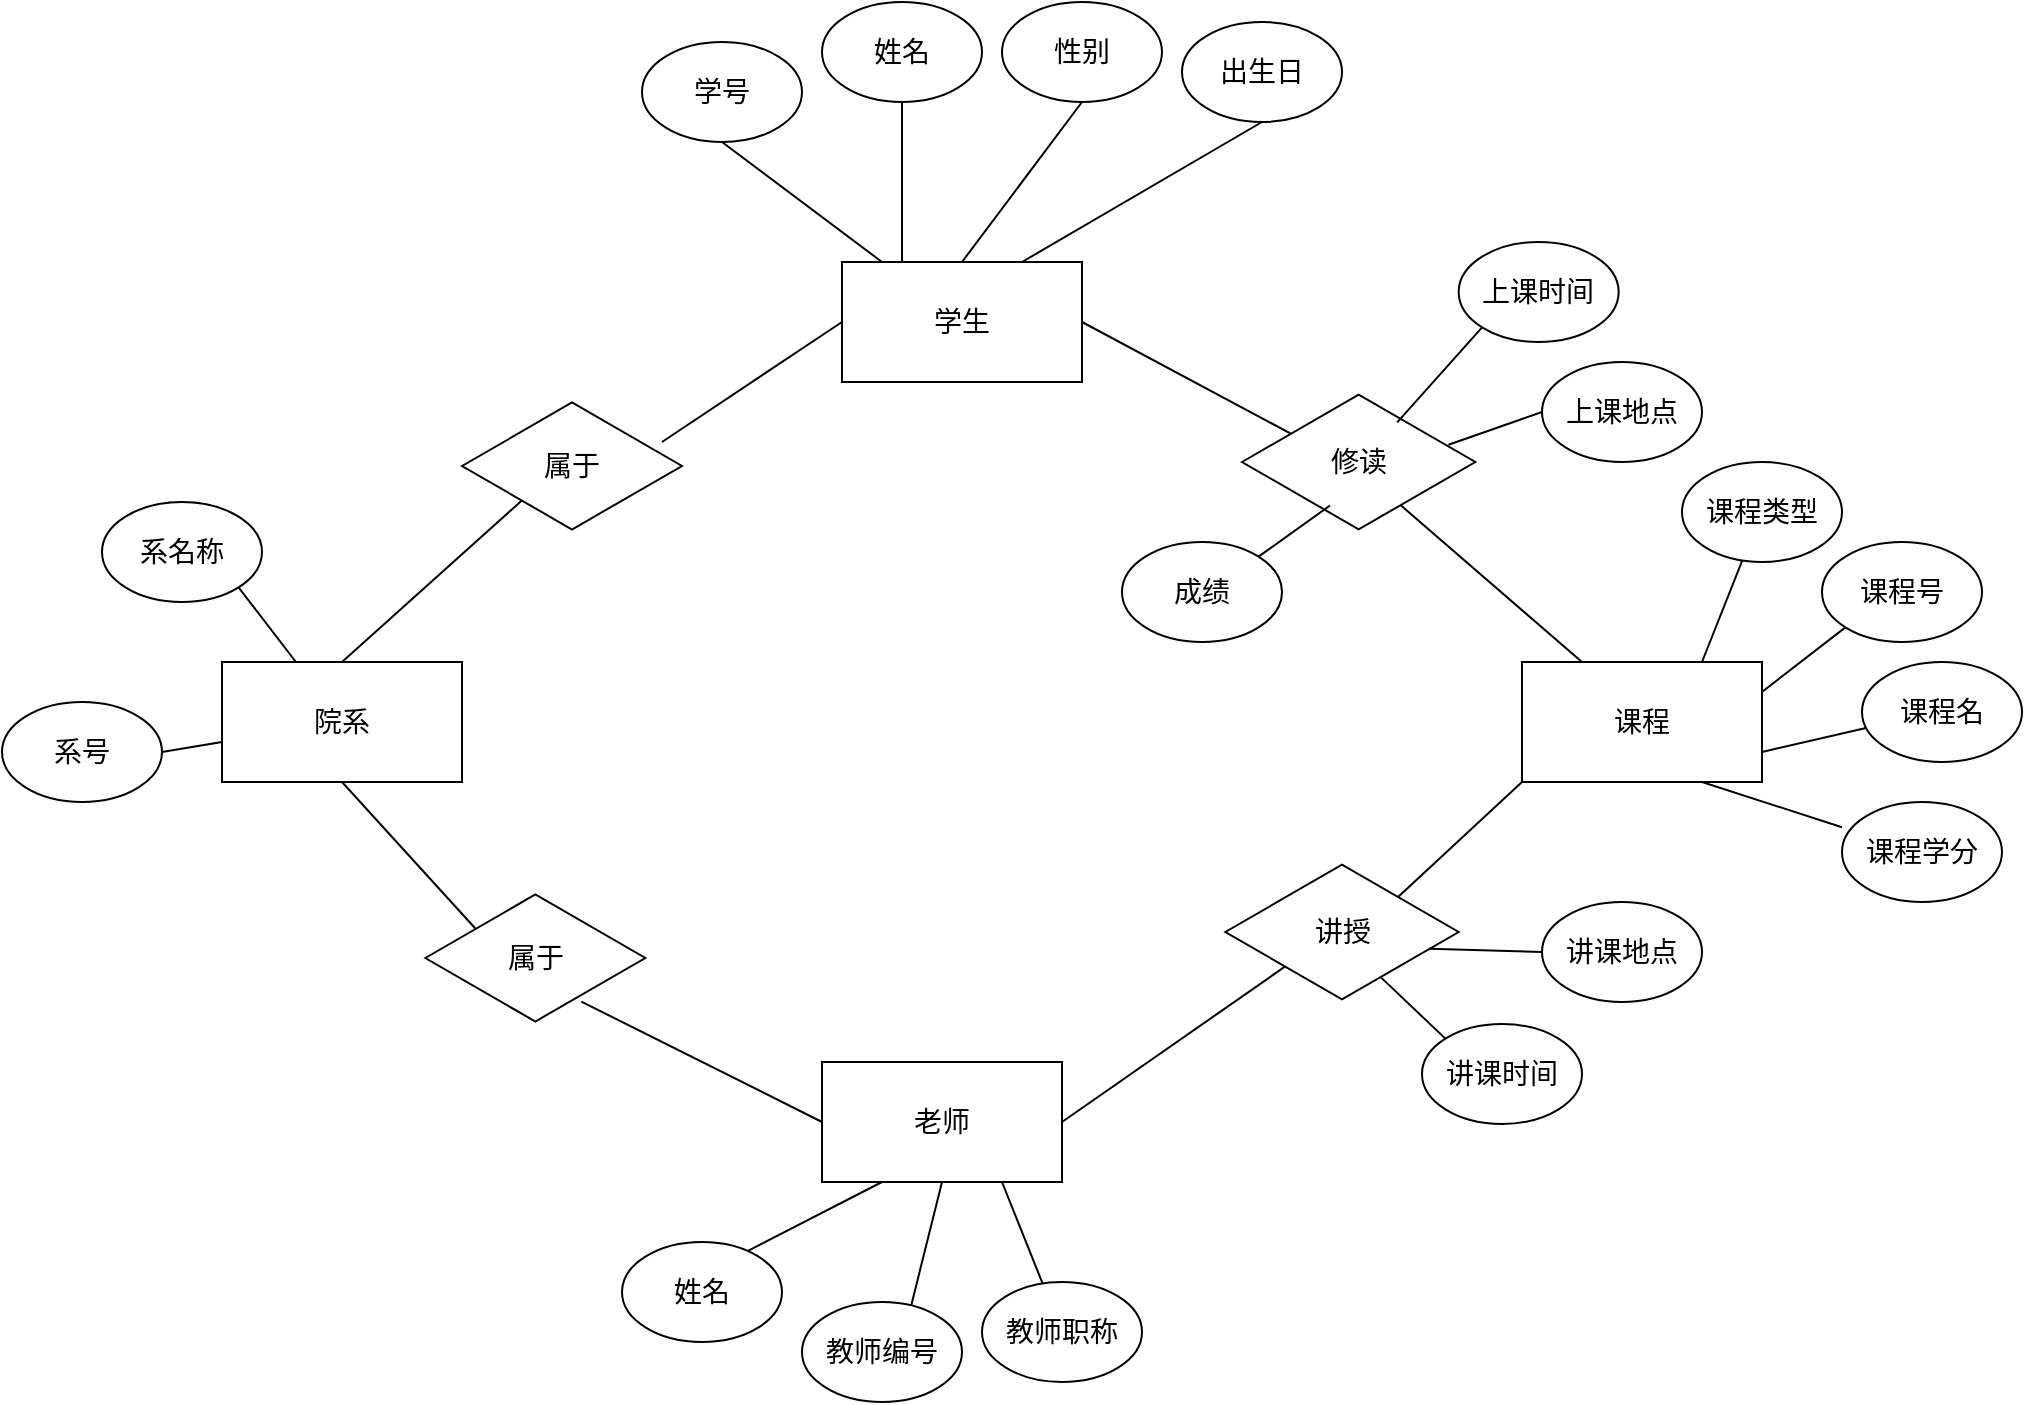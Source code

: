 <mxfile version="20.4.1" type="github">
  <diagram name="Page-1" id="ad52d381-51e7-2e0d-a935-2d0ddd2fd229">
    <mxGraphModel dx="2138" dy="585" grid="1" gridSize="10" guides="1" tooltips="1" connect="1" arrows="1" fold="1" page="1" pageScale="1" pageWidth="1100" pageHeight="850" background="none" math="0" shadow="0">
      <root>
        <mxCell id="0" />
        <mxCell id="1" parent="0" />
        <mxCell id="iJ-Tl1f5SFo22p0w_H0z-20" style="orthogonalLoop=1;jettySize=auto;html=1;exitX=0;exitY=0.5;exitDx=0;exitDy=0;entryX=0.909;entryY=0.318;entryDx=0;entryDy=0;entryPerimeter=0;rounded=0;endArrow=none;endFill=0;fontSize=14;" parent="1" source="iJ-Tl1f5SFo22p0w_H0z-1" target="iJ-Tl1f5SFo22p0w_H0z-5" edge="1">
          <mxGeometry relative="1" as="geometry" />
        </mxCell>
        <mxCell id="iJ-Tl1f5SFo22p0w_H0z-65" style="edgeStyle=none;rounded=0;orthogonalLoop=1;jettySize=auto;html=1;exitX=1;exitY=0.5;exitDx=0;exitDy=0;entryX=0.247;entryY=0.331;entryDx=0;entryDy=0;entryPerimeter=0;endArrow=none;endFill=0;fontSize=14;" parent="1" source="iJ-Tl1f5SFo22p0w_H0z-1" target="iJ-Tl1f5SFo22p0w_H0z-6" edge="1">
          <mxGeometry relative="1" as="geometry" />
        </mxCell>
        <mxCell id="iJ-Tl1f5SFo22p0w_H0z-1" value="学生" style="rounded=0;whiteSpace=wrap;html=1;fontSize=14;" parent="1" vertex="1">
          <mxGeometry x="400" y="360" width="120" height="60" as="geometry" />
        </mxCell>
        <mxCell id="iJ-Tl1f5SFo22p0w_H0z-48" style="edgeStyle=none;rounded=0;orthogonalLoop=1;jettySize=auto;html=1;exitX=0;exitY=0.5;exitDx=0;exitDy=0;entryX=0.709;entryY=0.83;entryDx=0;entryDy=0;entryPerimeter=0;endArrow=none;endFill=0;fontSize=14;" parent="1" source="iJ-Tl1f5SFo22p0w_H0z-2" target="iJ-Tl1f5SFo22p0w_H0z-7" edge="1">
          <mxGeometry relative="1" as="geometry" />
        </mxCell>
        <mxCell id="iJ-Tl1f5SFo22p0w_H0z-49" style="edgeStyle=none;rounded=0;orthogonalLoop=1;jettySize=auto;html=1;exitX=0.25;exitY=1;exitDx=0;exitDy=0;entryX=0.705;entryY=0.156;entryDx=0;entryDy=0;entryPerimeter=0;endArrow=none;endFill=0;fontSize=14;" parent="1" source="iJ-Tl1f5SFo22p0w_H0z-2" target="iJ-Tl1f5SFo22p0w_H0z-43" edge="1">
          <mxGeometry relative="1" as="geometry" />
        </mxCell>
        <mxCell id="iJ-Tl1f5SFo22p0w_H0z-50" style="edgeStyle=none;rounded=0;orthogonalLoop=1;jettySize=auto;html=1;exitX=0.5;exitY=1;exitDx=0;exitDy=0;entryX=0.67;entryY=0.116;entryDx=0;entryDy=0;entryPerimeter=0;endArrow=none;endFill=0;fontSize=14;" parent="1" source="iJ-Tl1f5SFo22p0w_H0z-2" target="iJ-Tl1f5SFo22p0w_H0z-44" edge="1">
          <mxGeometry relative="1" as="geometry" />
        </mxCell>
        <mxCell id="iJ-Tl1f5SFo22p0w_H0z-51" style="edgeStyle=none;rounded=0;orthogonalLoop=1;jettySize=auto;html=1;exitX=0.75;exitY=1;exitDx=0;exitDy=0;endArrow=none;endFill=0;fontSize=14;" parent="1" source="iJ-Tl1f5SFo22p0w_H0z-2" target="iJ-Tl1f5SFo22p0w_H0z-46" edge="1">
          <mxGeometry relative="1" as="geometry" />
        </mxCell>
        <mxCell id="iJ-Tl1f5SFo22p0w_H0z-52" style="edgeStyle=none;rounded=0;orthogonalLoop=1;jettySize=auto;html=1;exitX=1;exitY=0.5;exitDx=0;exitDy=0;entryX=0.257;entryY=0.746;entryDx=0;entryDy=0;entryPerimeter=0;endArrow=none;endFill=0;fontSize=14;" parent="1" source="iJ-Tl1f5SFo22p0w_H0z-2" target="iJ-Tl1f5SFo22p0w_H0z-8" edge="1">
          <mxGeometry relative="1" as="geometry" />
        </mxCell>
        <mxCell id="iJ-Tl1f5SFo22p0w_H0z-2" value="老师" style="rounded=0;whiteSpace=wrap;html=1;fontSize=14;" parent="1" vertex="1">
          <mxGeometry x="390" y="760" width="120" height="60" as="geometry" />
        </mxCell>
        <mxCell id="iJ-Tl1f5SFo22p0w_H0z-53" style="edgeStyle=none;rounded=0;orthogonalLoop=1;jettySize=auto;html=1;exitX=0;exitY=1;exitDx=0;exitDy=0;entryX=0.73;entryY=0.266;entryDx=0;entryDy=0;entryPerimeter=0;endArrow=none;endFill=0;fontSize=14;" parent="1" source="iJ-Tl1f5SFo22p0w_H0z-3" target="iJ-Tl1f5SFo22p0w_H0z-8" edge="1">
          <mxGeometry relative="1" as="geometry" />
        </mxCell>
        <mxCell id="iJ-Tl1f5SFo22p0w_H0z-56" style="edgeStyle=none;rounded=0;orthogonalLoop=1;jettySize=auto;html=1;exitX=0.75;exitY=1;exitDx=0;exitDy=0;entryX=0;entryY=0.252;entryDx=0;entryDy=0;entryPerimeter=0;endArrow=none;endFill=0;fontSize=14;" parent="1" source="iJ-Tl1f5SFo22p0w_H0z-3" target="iJ-Tl1f5SFo22p0w_H0z-35" edge="1">
          <mxGeometry relative="1" as="geometry" />
        </mxCell>
        <mxCell id="iJ-Tl1f5SFo22p0w_H0z-57" style="edgeStyle=none;rounded=0;orthogonalLoop=1;jettySize=auto;html=1;exitX=1;exitY=0.75;exitDx=0;exitDy=0;entryX=0.025;entryY=0.66;entryDx=0;entryDy=0;entryPerimeter=0;endArrow=none;endFill=0;fontSize=14;" parent="1" source="iJ-Tl1f5SFo22p0w_H0z-3" target="iJ-Tl1f5SFo22p0w_H0z-30" edge="1">
          <mxGeometry relative="1" as="geometry" />
        </mxCell>
        <mxCell id="iJ-Tl1f5SFo22p0w_H0z-58" style="edgeStyle=none;rounded=0;orthogonalLoop=1;jettySize=auto;html=1;exitX=1;exitY=0.25;exitDx=0;exitDy=0;entryX=0;entryY=1;entryDx=0;entryDy=0;endArrow=none;endFill=0;fontSize=14;" parent="1" source="iJ-Tl1f5SFo22p0w_H0z-3" target="iJ-Tl1f5SFo22p0w_H0z-32" edge="1">
          <mxGeometry relative="1" as="geometry" />
        </mxCell>
        <mxCell id="iJ-Tl1f5SFo22p0w_H0z-59" style="edgeStyle=none;rounded=0;orthogonalLoop=1;jettySize=auto;html=1;exitX=0.75;exitY=0;exitDx=0;exitDy=0;entryX=0.39;entryY=0.932;entryDx=0;entryDy=0;endArrow=none;endFill=0;entryPerimeter=0;fontSize=14;" parent="1" source="iJ-Tl1f5SFo22p0w_H0z-3" target="iJ-Tl1f5SFo22p0w_H0z-33" edge="1">
          <mxGeometry relative="1" as="geometry" />
        </mxCell>
        <mxCell id="iJ-Tl1f5SFo22p0w_H0z-66" style="edgeStyle=none;rounded=0;orthogonalLoop=1;jettySize=auto;html=1;exitX=0.25;exitY=0;exitDx=0;exitDy=0;entryX=0.658;entryY=0.777;entryDx=0;entryDy=0;entryPerimeter=0;endArrow=none;endFill=0;fontSize=14;" parent="1" source="iJ-Tl1f5SFo22p0w_H0z-3" target="iJ-Tl1f5SFo22p0w_H0z-6" edge="1">
          <mxGeometry relative="1" as="geometry" />
        </mxCell>
        <mxCell id="iJ-Tl1f5SFo22p0w_H0z-3" value="课程" style="rounded=0;whiteSpace=wrap;html=1;fontSize=14;" parent="1" vertex="1">
          <mxGeometry x="740" y="560" width="120" height="60" as="geometry" />
        </mxCell>
        <mxCell id="iJ-Tl1f5SFo22p0w_H0z-21" style="edgeStyle=none;rounded=0;orthogonalLoop=1;jettySize=auto;html=1;exitX=0.5;exitY=0;exitDx=0;exitDy=0;entryX=0.295;entryY=0.727;entryDx=0;entryDy=0;entryPerimeter=0;endArrow=none;endFill=0;fontSize=14;" parent="1" source="iJ-Tl1f5SFo22p0w_H0z-4" target="iJ-Tl1f5SFo22p0w_H0z-5" edge="1">
          <mxGeometry relative="1" as="geometry" />
        </mxCell>
        <mxCell id="iJ-Tl1f5SFo22p0w_H0z-47" style="edgeStyle=none;rounded=0;orthogonalLoop=1;jettySize=auto;html=1;exitX=0.5;exitY=1;exitDx=0;exitDy=0;endArrow=none;endFill=0;entryX=0.272;entryY=0.358;entryDx=0;entryDy=0;entryPerimeter=0;fontSize=14;" parent="1" source="iJ-Tl1f5SFo22p0w_H0z-4" target="iJ-Tl1f5SFo22p0w_H0z-7" edge="1">
          <mxGeometry relative="1" as="geometry" />
        </mxCell>
        <mxCell id="iJ-Tl1f5SFo22p0w_H0z-4" value="院系" style="rounded=0;whiteSpace=wrap;html=1;fontSize=14;" parent="1" vertex="1">
          <mxGeometry x="90" y="560" width="120" height="60" as="geometry" />
        </mxCell>
        <mxCell id="iJ-Tl1f5SFo22p0w_H0z-5" value="属于" style="html=1;whiteSpace=wrap;aspect=fixed;shape=isoRectangle;fontSize=14;" parent="1" vertex="1">
          <mxGeometry x="210" y="429" width="110" height="66" as="geometry" />
        </mxCell>
        <mxCell id="iJ-Tl1f5SFo22p0w_H0z-6" value="修读" style="html=1;whiteSpace=wrap;aspect=fixed;shape=isoRectangle;fontSize=14;" parent="1" vertex="1">
          <mxGeometry x="600" y="425" width="116.67" height="70" as="geometry" />
        </mxCell>
        <mxCell id="iJ-Tl1f5SFo22p0w_H0z-7" value="属于" style="html=1;whiteSpace=wrap;aspect=fixed;shape=isoRectangle;fontSize=14;" parent="1" vertex="1">
          <mxGeometry x="191.66" y="675" width="110" height="66" as="geometry" />
        </mxCell>
        <mxCell id="iJ-Tl1f5SFo22p0w_H0z-8" value="讲授" style="html=1;whiteSpace=wrap;aspect=fixed;shape=isoRectangle;fontSize=14;" parent="1" vertex="1">
          <mxGeometry x="591.66" y="660" width="116.67" height="70" as="geometry" />
        </mxCell>
        <mxCell id="iJ-Tl1f5SFo22p0w_H0z-23" style="edgeStyle=none;rounded=0;orthogonalLoop=1;jettySize=auto;html=1;exitX=0.5;exitY=1;exitDx=0;exitDy=0;endArrow=none;endFill=0;fontSize=14;" parent="1" source="iJ-Tl1f5SFo22p0w_H0z-9" edge="1">
          <mxGeometry relative="1" as="geometry">
            <mxPoint x="430" y="360" as="targetPoint" />
          </mxGeometry>
        </mxCell>
        <mxCell id="iJ-Tl1f5SFo22p0w_H0z-9" value="姓名" style="ellipse;whiteSpace=wrap;html=1;fontSize=14;" parent="1" vertex="1">
          <mxGeometry x="390" y="230" width="80" height="50" as="geometry" />
        </mxCell>
        <mxCell id="iJ-Tl1f5SFo22p0w_H0z-22" style="edgeStyle=none;rounded=0;orthogonalLoop=1;jettySize=auto;html=1;exitX=0.5;exitY=1;exitDx=0;exitDy=0;endArrow=none;endFill=0;fontSize=14;" parent="1" source="iJ-Tl1f5SFo22p0w_H0z-10" target="iJ-Tl1f5SFo22p0w_H0z-1" edge="1">
          <mxGeometry relative="1" as="geometry" />
        </mxCell>
        <mxCell id="iJ-Tl1f5SFo22p0w_H0z-10" value="学号" style="ellipse;whiteSpace=wrap;html=1;fontSize=14;" parent="1" vertex="1">
          <mxGeometry x="300" y="250" width="80" height="50" as="geometry" />
        </mxCell>
        <mxCell id="iJ-Tl1f5SFo22p0w_H0z-24" style="edgeStyle=none;rounded=0;orthogonalLoop=1;jettySize=auto;html=1;exitX=0.5;exitY=1;exitDx=0;exitDy=0;entryX=0.5;entryY=0;entryDx=0;entryDy=0;endArrow=none;endFill=0;fontSize=14;" parent="1" source="iJ-Tl1f5SFo22p0w_H0z-11" target="iJ-Tl1f5SFo22p0w_H0z-1" edge="1">
          <mxGeometry relative="1" as="geometry" />
        </mxCell>
        <mxCell id="iJ-Tl1f5SFo22p0w_H0z-11" value="性别" style="ellipse;whiteSpace=wrap;html=1;fontSize=14;" parent="1" vertex="1">
          <mxGeometry x="480" y="230" width="80" height="50" as="geometry" />
        </mxCell>
        <mxCell id="iJ-Tl1f5SFo22p0w_H0z-25" style="edgeStyle=none;rounded=0;orthogonalLoop=1;jettySize=auto;html=1;exitX=0.5;exitY=1;exitDx=0;exitDy=0;entryX=0.75;entryY=0;entryDx=0;entryDy=0;endArrow=none;endFill=0;fontSize=14;" parent="1" source="iJ-Tl1f5SFo22p0w_H0z-14" target="iJ-Tl1f5SFo22p0w_H0z-1" edge="1">
          <mxGeometry relative="1" as="geometry" />
        </mxCell>
        <mxCell id="iJ-Tl1f5SFo22p0w_H0z-14" value="出生日" style="ellipse;whiteSpace=wrap;html=1;fontSize=14;" parent="1" vertex="1">
          <mxGeometry x="570" y="240" width="80" height="50" as="geometry" />
        </mxCell>
        <mxCell id="iJ-Tl1f5SFo22p0w_H0z-29" style="edgeStyle=none;rounded=0;orthogonalLoop=1;jettySize=auto;html=1;exitX=1;exitY=1;exitDx=0;exitDy=0;endArrow=none;endFill=0;fontSize=14;" parent="1" source="iJ-Tl1f5SFo22p0w_H0z-15" target="iJ-Tl1f5SFo22p0w_H0z-4" edge="1">
          <mxGeometry relative="1" as="geometry" />
        </mxCell>
        <mxCell id="iJ-Tl1f5SFo22p0w_H0z-15" value="系名称" style="ellipse;whiteSpace=wrap;html=1;fontSize=14;" parent="1" vertex="1">
          <mxGeometry x="30" y="480" width="80" height="50" as="geometry" />
        </mxCell>
        <mxCell id="iJ-Tl1f5SFo22p0w_H0z-28" style="edgeStyle=none;rounded=0;orthogonalLoop=1;jettySize=auto;html=1;exitX=1;exitY=0.5;exitDx=0;exitDy=0;endArrow=none;endFill=0;fontSize=14;" parent="1" source="iJ-Tl1f5SFo22p0w_H0z-26" target="iJ-Tl1f5SFo22p0w_H0z-4" edge="1">
          <mxGeometry relative="1" as="geometry" />
        </mxCell>
        <mxCell id="iJ-Tl1f5SFo22p0w_H0z-26" value="系号&lt;br style=&quot;font-size: 14px;&quot;&gt;" style="ellipse;whiteSpace=wrap;html=1;fontSize=14;" parent="1" vertex="1">
          <mxGeometry x="-20" y="580" width="80" height="50" as="geometry" />
        </mxCell>
        <mxCell id="iJ-Tl1f5SFo22p0w_H0z-30" value="课程名" style="ellipse;whiteSpace=wrap;html=1;fontSize=14;" parent="1" vertex="1">
          <mxGeometry x="910" y="560" width="80" height="50" as="geometry" />
        </mxCell>
        <mxCell id="iJ-Tl1f5SFo22p0w_H0z-32" value="课程号" style="ellipse;whiteSpace=wrap;html=1;fontSize=14;" parent="1" vertex="1">
          <mxGeometry x="890" y="500" width="80" height="50" as="geometry" />
        </mxCell>
        <mxCell id="iJ-Tl1f5SFo22p0w_H0z-33" value="课程类型" style="ellipse;whiteSpace=wrap;html=1;fontSize=14;" parent="1" vertex="1">
          <mxGeometry x="820" y="460" width="80" height="50" as="geometry" />
        </mxCell>
        <mxCell id="iJ-Tl1f5SFo22p0w_H0z-35" value="课程学分" style="ellipse;whiteSpace=wrap;html=1;fontSize=14;" parent="1" vertex="1">
          <mxGeometry x="900" y="630" width="80" height="50" as="geometry" />
        </mxCell>
        <mxCell id="iJ-Tl1f5SFo22p0w_H0z-63" style="edgeStyle=none;rounded=0;orthogonalLoop=1;jettySize=auto;html=1;exitX=0;exitY=1;exitDx=0;exitDy=0;entryX=0.665;entryY=0.217;entryDx=0;entryDy=0;entryPerimeter=0;endArrow=none;endFill=0;fontSize=14;" parent="1" source="iJ-Tl1f5SFo22p0w_H0z-36" target="iJ-Tl1f5SFo22p0w_H0z-6" edge="1">
          <mxGeometry relative="1" as="geometry" />
        </mxCell>
        <mxCell id="iJ-Tl1f5SFo22p0w_H0z-36" value="上课时间" style="ellipse;whiteSpace=wrap;html=1;fontSize=14;" parent="1" vertex="1">
          <mxGeometry x="708.33" y="350" width="80" height="50" as="geometry" />
        </mxCell>
        <mxCell id="iJ-Tl1f5SFo22p0w_H0z-64" style="edgeStyle=none;rounded=0;orthogonalLoop=1;jettySize=auto;html=1;exitX=0;exitY=0.5;exitDx=0;exitDy=0;entryX=0.885;entryY=0.377;entryDx=0;entryDy=0;entryPerimeter=0;endArrow=none;endFill=0;fontSize=14;" parent="1" source="iJ-Tl1f5SFo22p0w_H0z-37" target="iJ-Tl1f5SFo22p0w_H0z-6" edge="1">
          <mxGeometry relative="1" as="geometry" />
        </mxCell>
        <mxCell id="iJ-Tl1f5SFo22p0w_H0z-37" value="上课地点" style="ellipse;whiteSpace=wrap;html=1;fontSize=14;" parent="1" vertex="1">
          <mxGeometry x="750" y="410" width="80" height="50" as="geometry" />
        </mxCell>
        <mxCell id="iJ-Tl1f5SFo22p0w_H0z-68" style="edgeStyle=none;rounded=0;orthogonalLoop=1;jettySize=auto;html=1;exitX=0;exitY=0;exitDx=0;exitDy=0;entryX=0.668;entryY=0.826;entryDx=0;entryDy=0;entryPerimeter=0;fontSize=14;endArrow=none;endFill=0;" parent="1" source="iJ-Tl1f5SFo22p0w_H0z-39" target="iJ-Tl1f5SFo22p0w_H0z-8" edge="1">
          <mxGeometry relative="1" as="geometry" />
        </mxCell>
        <mxCell id="iJ-Tl1f5SFo22p0w_H0z-39" value="讲课时间" style="ellipse;whiteSpace=wrap;html=1;fontSize=14;" parent="1" vertex="1">
          <mxGeometry x="690" y="741" width="80" height="50" as="geometry" />
        </mxCell>
        <mxCell id="iJ-Tl1f5SFo22p0w_H0z-61" style="edgeStyle=none;rounded=0;orthogonalLoop=1;jettySize=auto;html=1;exitX=1;exitY=0;exitDx=0;exitDy=0;entryX=0.377;entryY=0.811;entryDx=0;entryDy=0;entryPerimeter=0;endArrow=none;endFill=0;fontSize=14;" parent="1" source="iJ-Tl1f5SFo22p0w_H0z-41" target="iJ-Tl1f5SFo22p0w_H0z-6" edge="1">
          <mxGeometry relative="1" as="geometry" />
        </mxCell>
        <mxCell id="iJ-Tl1f5SFo22p0w_H0z-41" value="成绩" style="ellipse;whiteSpace=wrap;html=1;fontSize=14;" parent="1" vertex="1">
          <mxGeometry x="540" y="500" width="80" height="50" as="geometry" />
        </mxCell>
        <mxCell id="iJ-Tl1f5SFo22p0w_H0z-67" style="edgeStyle=none;rounded=0;orthogonalLoop=1;jettySize=auto;html=1;exitX=0;exitY=0.5;exitDx=0;exitDy=0;entryX=0.874;entryY=0.62;entryDx=0;entryDy=0;entryPerimeter=0;fontSize=14;endArrow=none;endFill=0;" parent="1" source="iJ-Tl1f5SFo22p0w_H0z-42" target="iJ-Tl1f5SFo22p0w_H0z-8" edge="1">
          <mxGeometry relative="1" as="geometry" />
        </mxCell>
        <mxCell id="iJ-Tl1f5SFo22p0w_H0z-42" value="讲课地点" style="ellipse;whiteSpace=wrap;html=1;fontSize=14;" parent="1" vertex="1">
          <mxGeometry x="750" y="680" width="80" height="50" as="geometry" />
        </mxCell>
        <mxCell id="iJ-Tl1f5SFo22p0w_H0z-43" value="姓名" style="ellipse;whiteSpace=wrap;html=1;fontSize=14;" parent="1" vertex="1">
          <mxGeometry x="290.0" y="850" width="80" height="50" as="geometry" />
        </mxCell>
        <mxCell id="iJ-Tl1f5SFo22p0w_H0z-44" value="教师编号" style="ellipse;whiteSpace=wrap;html=1;fontSize=14;" parent="1" vertex="1">
          <mxGeometry x="380.0" y="880" width="80" height="50" as="geometry" />
        </mxCell>
        <mxCell id="iJ-Tl1f5SFo22p0w_H0z-46" value="教师职称" style="ellipse;whiteSpace=wrap;html=1;fontSize=14;" parent="1" vertex="1">
          <mxGeometry x="470.0" y="870" width="80" height="50" as="geometry" />
        </mxCell>
      </root>
    </mxGraphModel>
  </diagram>
</mxfile>
